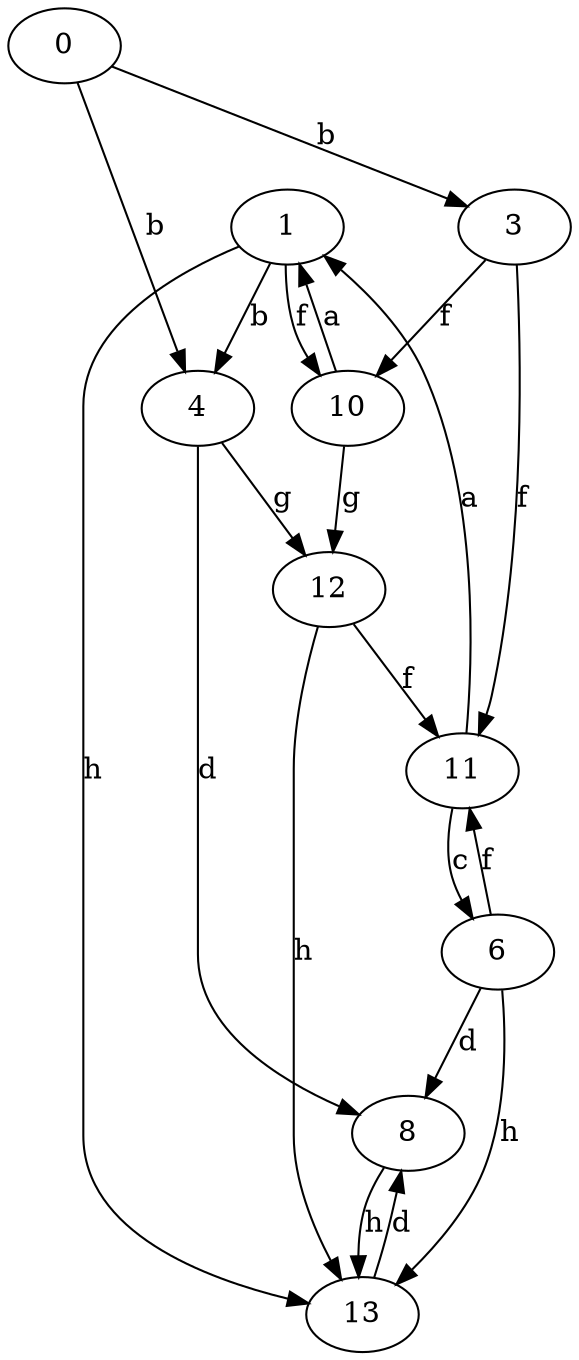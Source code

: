 strict digraph  {
1;
3;
4;
6;
8;
0;
10;
11;
12;
13;
1 -> 4  [label=b];
1 -> 10  [label=f];
1 -> 13  [label=h];
3 -> 10  [label=f];
3 -> 11  [label=f];
4 -> 8  [label=d];
4 -> 12  [label=g];
6 -> 8  [label=d];
6 -> 11  [label=f];
6 -> 13  [label=h];
8 -> 13  [label=h];
0 -> 3  [label=b];
0 -> 4  [label=b];
10 -> 1  [label=a];
10 -> 12  [label=g];
11 -> 1  [label=a];
11 -> 6  [label=c];
12 -> 11  [label=f];
12 -> 13  [label=h];
13 -> 8  [label=d];
}
